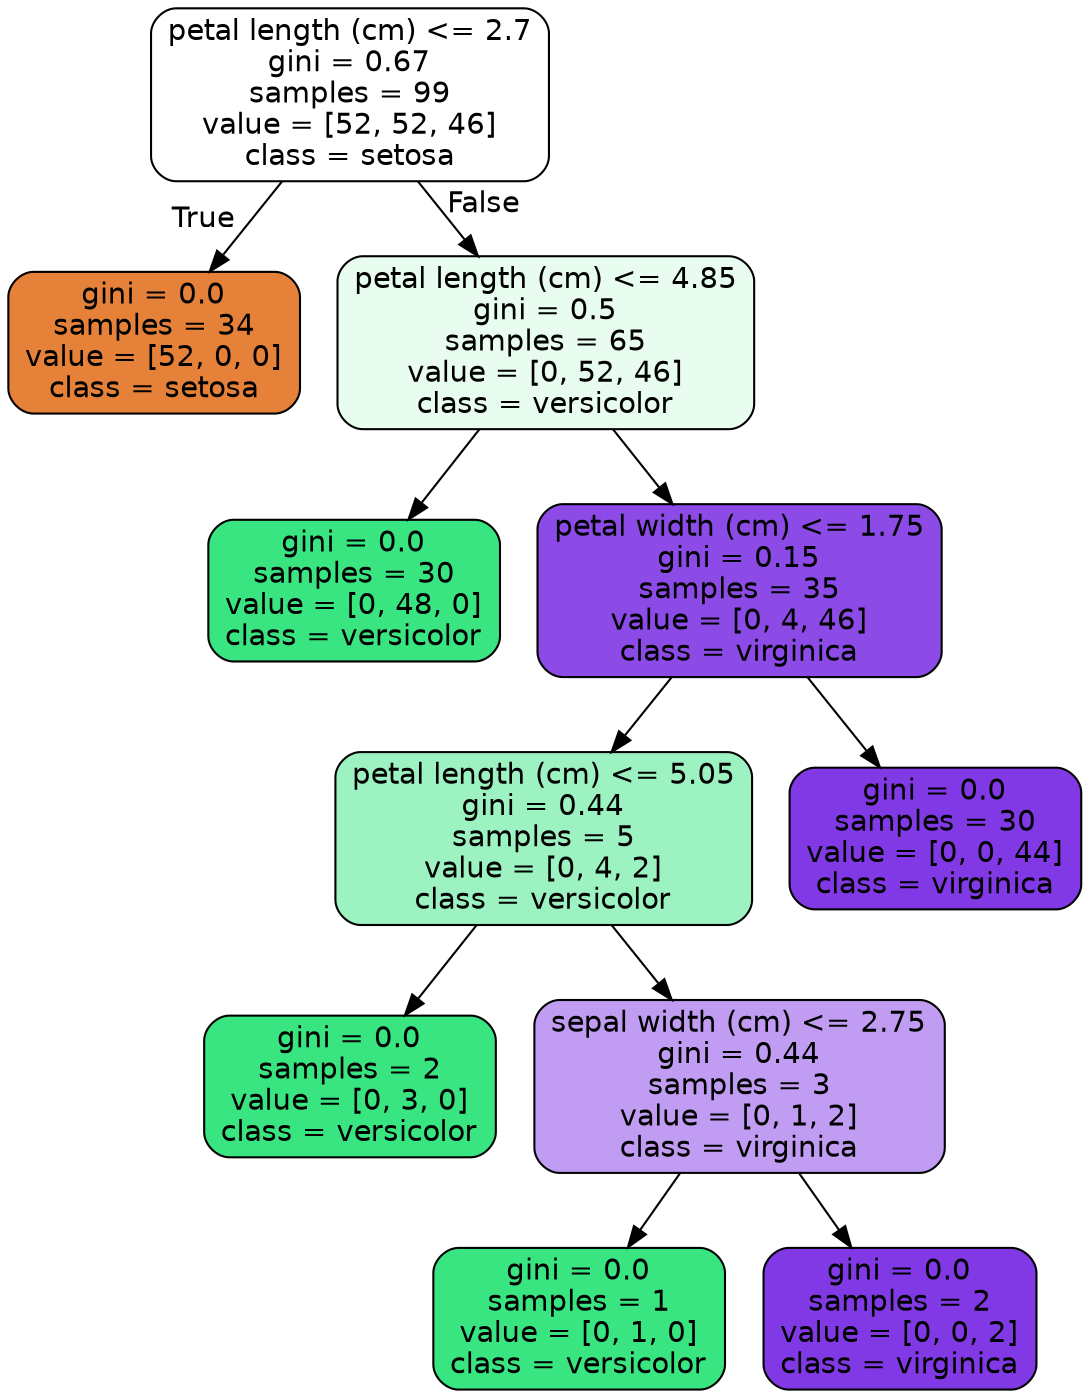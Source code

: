 digraph Tree {
node [shape=box, style="filled, rounded", color="black", fontname=helvetica] ;
edge [fontname=helvetica] ;
0 [label="petal length (cm) <= 2.7\ngini = 0.67\nsamples = 99\nvalue = [52, 52, 46]\nclass = setosa", fillcolor="#ffffff"] ;
1 [label="gini = 0.0\nsamples = 34\nvalue = [52, 0, 0]\nclass = setosa", fillcolor="#e58139"] ;
0 -> 1 [labeldistance=2.5, labelangle=45, headlabel="True"] ;
2 [label="petal length (cm) <= 4.85\ngini = 0.5\nsamples = 65\nvalue = [0, 52, 46]\nclass = versicolor", fillcolor="#e8fcf0"] ;
0 -> 2 [labeldistance=2.5, labelangle=-45, headlabel="False"] ;
3 [label="gini = 0.0\nsamples = 30\nvalue = [0, 48, 0]\nclass = versicolor", fillcolor="#39e581"] ;
2 -> 3 ;
4 [label="petal width (cm) <= 1.75\ngini = 0.15\nsamples = 35\nvalue = [0, 4, 46]\nclass = virginica", fillcolor="#8c4ae7"] ;
2 -> 4 ;
5 [label="petal length (cm) <= 5.05\ngini = 0.44\nsamples = 5\nvalue = [0, 4, 2]\nclass = versicolor", fillcolor="#9cf2c0"] ;
4 -> 5 ;
6 [label="gini = 0.0\nsamples = 2\nvalue = [0, 3, 0]\nclass = versicolor", fillcolor="#39e581"] ;
5 -> 6 ;
7 [label="sepal width (cm) <= 2.75\ngini = 0.44\nsamples = 3\nvalue = [0, 1, 2]\nclass = virginica", fillcolor="#c09cf2"] ;
5 -> 7 ;
8 [label="gini = 0.0\nsamples = 1\nvalue = [0, 1, 0]\nclass = versicolor", fillcolor="#39e581"] ;
7 -> 8 ;
9 [label="gini = 0.0\nsamples = 2\nvalue = [0, 0, 2]\nclass = virginica", fillcolor="#8139e5"] ;
7 -> 9 ;
10 [label="gini = 0.0\nsamples = 30\nvalue = [0, 0, 44]\nclass = virginica", fillcolor="#8139e5"] ;
4 -> 10 ;
}